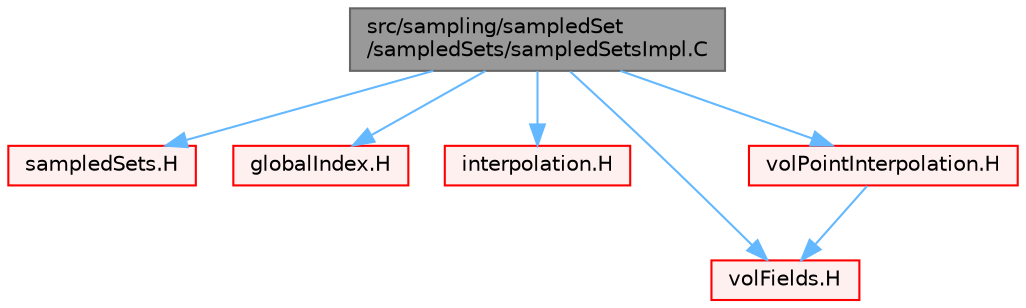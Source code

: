 digraph "src/sampling/sampledSet/sampledSets/sampledSetsImpl.C"
{
 // LATEX_PDF_SIZE
  bgcolor="transparent";
  edge [fontname=Helvetica,fontsize=10,labelfontname=Helvetica,labelfontsize=10];
  node [fontname=Helvetica,fontsize=10,shape=box,height=0.2,width=0.4];
  Node1 [id="Node000001",label="src/sampling/sampledSet\l/sampledSets/sampledSetsImpl.C",height=0.2,width=0.4,color="gray40", fillcolor="grey60", style="filled", fontcolor="black",tooltip=" "];
  Node1 -> Node2 [id="edge1_Node000001_Node000002",color="steelblue1",style="solid",tooltip=" "];
  Node2 [id="Node000002",label="sampledSets.H",height=0.2,width=0.4,color="red", fillcolor="#FFF0F0", style="filled",URL="$sampledSets_8H.html",tooltip=" "];
  Node1 -> Node357 [id="edge2_Node000001_Node000357",color="steelblue1",style="solid",tooltip=" "];
  Node357 [id="Node000357",label="globalIndex.H",height=0.2,width=0.4,color="red", fillcolor="#FFF0F0", style="filled",URL="$globalIndex_8H.html",tooltip=" "];
  Node1 -> Node362 [id="edge3_Node000001_Node000362",color="steelblue1",style="solid",tooltip=" "];
  Node362 [id="Node000362",label="interpolation.H",height=0.2,width=0.4,color="red", fillcolor="#FFF0F0", style="filled",URL="$interpolation_8H.html",tooltip=" "];
  Node1 -> Node436 [id="edge4_Node000001_Node000436",color="steelblue1",style="solid",tooltip=" "];
  Node436 [id="Node000436",label="volFields.H",height=0.2,width=0.4,color="red", fillcolor="#FFF0F0", style="filled",URL="$volFields_8H.html",tooltip=" "];
  Node1 -> Node461 [id="edge5_Node000001_Node000461",color="steelblue1",style="solid",tooltip=" "];
  Node461 [id="Node000461",label="volPointInterpolation.H",height=0.2,width=0.4,color="red", fillcolor="#FFF0F0", style="filled",URL="$volPointInterpolation_8H.html",tooltip=" "];
  Node461 -> Node436 [id="edge6_Node000461_Node000436",color="steelblue1",style="solid",tooltip=" "];
}
